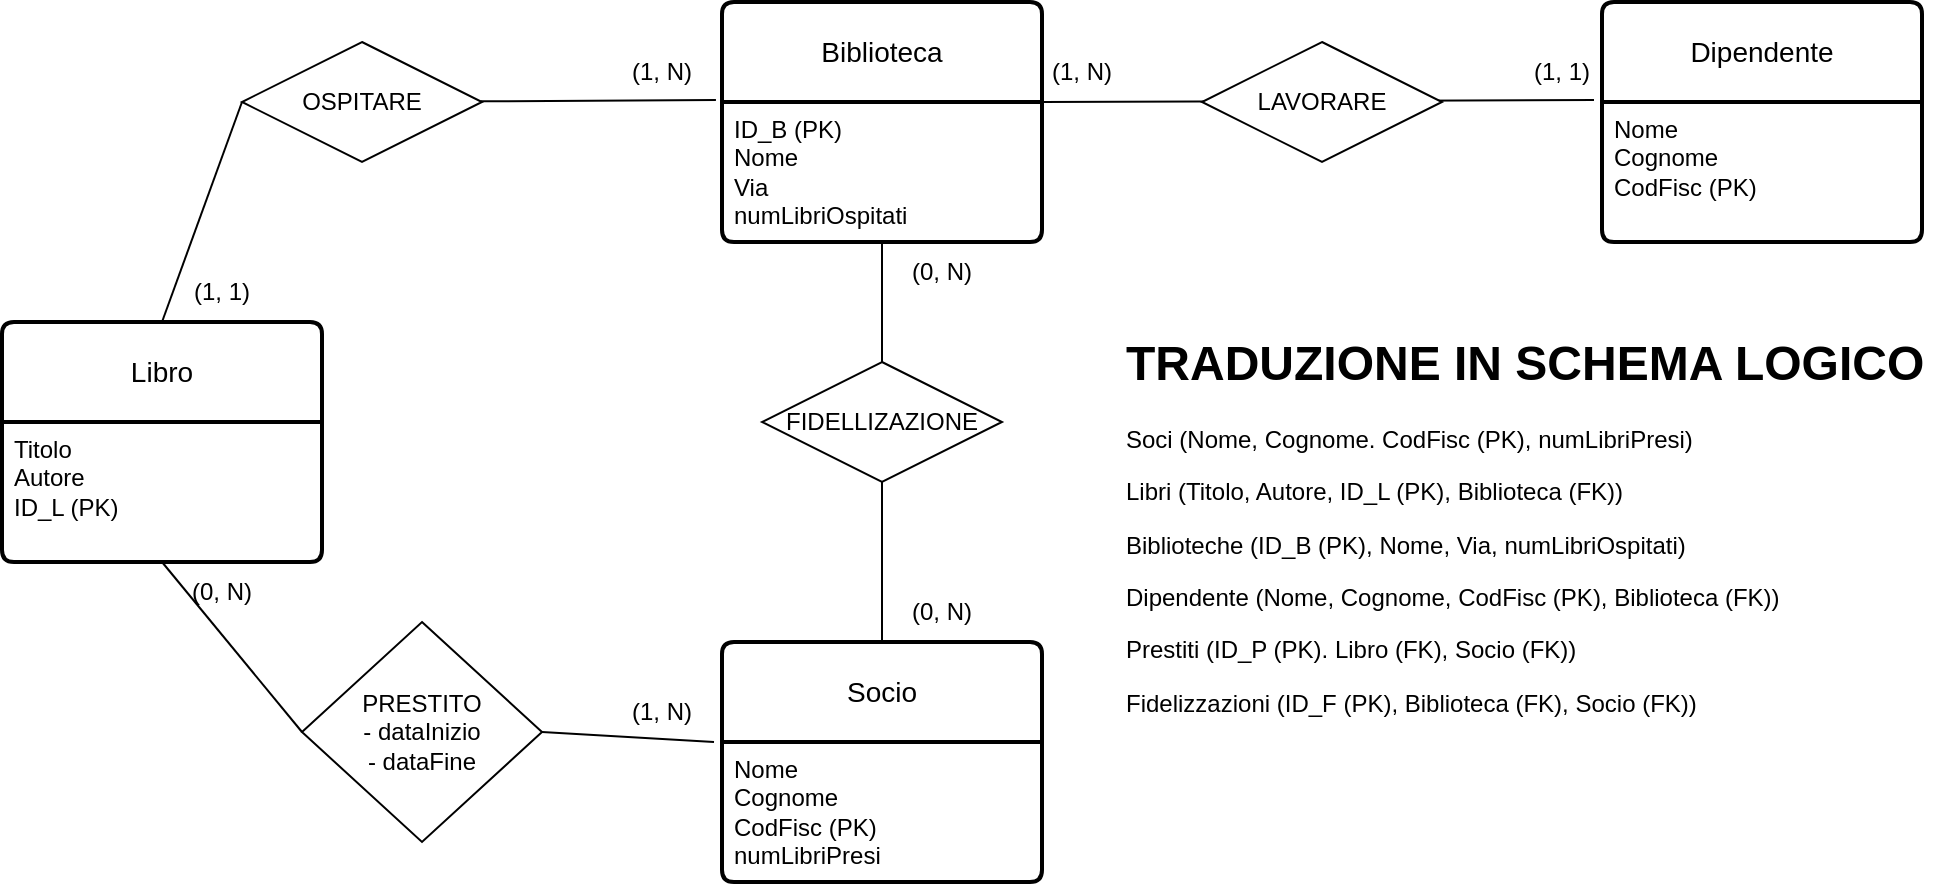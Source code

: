 <mxfile version="26.0.5">
  <diagram name="Pagina-1" id="jz7z72hFbpL-1HT1mjkf">
    <mxGraphModel dx="1552" dy="777" grid="1" gridSize="10" guides="1" tooltips="1" connect="1" arrows="1" fold="1" page="1" pageScale="1" pageWidth="827" pageHeight="1169" math="0" shadow="0">
      <root>
        <mxCell id="0" />
        <mxCell id="1" parent="0" />
        <mxCell id="Yy-rBd1tRsiZ83Zwv24G-1" value="Libro" style="swimlane;childLayout=stackLayout;horizontal=1;startSize=50;horizontalStack=0;rounded=1;fontSize=14;fontStyle=0;strokeWidth=2;resizeParent=0;resizeLast=1;shadow=0;dashed=0;align=center;arcSize=4;whiteSpace=wrap;html=1;" parent="1" vertex="1">
          <mxGeometry x="-240" y="200" width="160" height="120" as="geometry" />
        </mxCell>
        <mxCell id="Yy-rBd1tRsiZ83Zwv24G-2" value="Titolo&lt;div&gt;Autore&lt;/div&gt;&lt;div&gt;ID_L (PK)&lt;/div&gt;" style="align=left;strokeColor=none;fillColor=none;spacingLeft=4;fontSize=12;verticalAlign=top;resizable=0;rotatable=0;part=1;html=1;" parent="Yy-rBd1tRsiZ83Zwv24G-1" vertex="1">
          <mxGeometry y="50" width="160" height="70" as="geometry" />
        </mxCell>
        <mxCell id="Yy-rBd1tRsiZ83Zwv24G-3" value="Biblioteca" style="swimlane;childLayout=stackLayout;horizontal=1;startSize=50;horizontalStack=0;rounded=1;fontSize=14;fontStyle=0;strokeWidth=2;resizeParent=0;resizeLast=1;shadow=0;dashed=0;align=center;arcSize=4;whiteSpace=wrap;html=1;" parent="1" vertex="1">
          <mxGeometry x="120" y="40" width="160" height="120" as="geometry" />
        </mxCell>
        <mxCell id="Yy-rBd1tRsiZ83Zwv24G-4" value="ID_B (PK)&lt;div&gt;Nome&lt;/div&gt;&lt;div&gt;Via&lt;/div&gt;&lt;div&gt;numLibriOspitati&lt;/div&gt;" style="align=left;strokeColor=none;fillColor=none;spacingLeft=4;fontSize=12;verticalAlign=top;resizable=0;rotatable=0;part=1;html=1;" parent="Yy-rBd1tRsiZ83Zwv24G-3" vertex="1">
          <mxGeometry y="50" width="160" height="70" as="geometry" />
        </mxCell>
        <mxCell id="Yy-rBd1tRsiZ83Zwv24G-5" value="Dipendente" style="swimlane;childLayout=stackLayout;horizontal=1;startSize=50;horizontalStack=0;rounded=1;fontSize=14;fontStyle=0;strokeWidth=2;resizeParent=0;resizeLast=1;shadow=0;dashed=0;align=center;arcSize=4;whiteSpace=wrap;html=1;" parent="1" vertex="1">
          <mxGeometry x="560" y="40" width="160" height="120" as="geometry" />
        </mxCell>
        <mxCell id="Yy-rBd1tRsiZ83Zwv24G-6" value="Nome&lt;div&gt;Cognome&lt;/div&gt;&lt;div&gt;CodFisc (PK)&lt;/div&gt;" style="align=left;strokeColor=none;fillColor=none;spacingLeft=4;fontSize=12;verticalAlign=top;resizable=0;rotatable=0;part=1;html=1;" parent="Yy-rBd1tRsiZ83Zwv24G-5" vertex="1">
          <mxGeometry y="50" width="160" height="70" as="geometry" />
        </mxCell>
        <mxCell id="Yy-rBd1tRsiZ83Zwv24G-7" value="Socio" style="swimlane;childLayout=stackLayout;horizontal=1;startSize=50;horizontalStack=0;rounded=1;fontSize=14;fontStyle=0;strokeWidth=2;resizeParent=0;resizeLast=1;shadow=0;dashed=0;align=center;arcSize=4;whiteSpace=wrap;html=1;" parent="1" vertex="1">
          <mxGeometry x="120" y="360" width="160" height="120" as="geometry" />
        </mxCell>
        <mxCell id="Yy-rBd1tRsiZ83Zwv24G-8" value="Nome&lt;div&gt;Cognome&lt;/div&gt;&lt;div&gt;CodFisc (PK)&lt;/div&gt;&lt;div&gt;numLibriPresi&lt;/div&gt;" style="align=left;strokeColor=none;fillColor=none;spacingLeft=4;fontSize=12;verticalAlign=top;resizable=0;rotatable=0;part=1;html=1;" parent="Yy-rBd1tRsiZ83Zwv24G-7" vertex="1">
          <mxGeometry y="50" width="160" height="70" as="geometry" />
        </mxCell>
        <mxCell id="Yy-rBd1tRsiZ83Zwv24G-9" value="" style="endArrow=none;html=1;rounded=0;exitX=1;exitY=0;exitDx=0;exitDy=0;entryX=-0.025;entryY=0.408;entryDx=0;entryDy=0;entryPerimeter=0;" parent="1" source="Yy-rBd1tRsiZ83Zwv24G-4" target="Yy-rBd1tRsiZ83Zwv24G-5" edge="1">
          <mxGeometry relative="1" as="geometry">
            <mxPoint x="320" y="90" as="sourcePoint" />
            <mxPoint x="480" y="90" as="targetPoint" />
          </mxGeometry>
        </mxCell>
        <mxCell id="Yy-rBd1tRsiZ83Zwv24G-10" value="LAVORARE" style="shape=rhombus;perimeter=rhombusPerimeter;whiteSpace=wrap;html=1;align=center;" parent="1" vertex="1">
          <mxGeometry x="360" y="60" width="120" height="60" as="geometry" />
        </mxCell>
        <mxCell id="Yy-rBd1tRsiZ83Zwv24G-11" value="(1, N)" style="text;html=1;align=center;verticalAlign=middle;whiteSpace=wrap;rounded=0;" parent="1" vertex="1">
          <mxGeometry x="270" y="60" width="60" height="30" as="geometry" />
        </mxCell>
        <mxCell id="Yy-rBd1tRsiZ83Zwv24G-12" value="(1, 1)" style="text;html=1;align=center;verticalAlign=middle;whiteSpace=wrap;rounded=0;" parent="1" vertex="1">
          <mxGeometry x="510" y="60" width="60" height="30" as="geometry" />
        </mxCell>
        <mxCell id="Yy-rBd1tRsiZ83Zwv24G-13" value="" style="endArrow=none;html=1;rounded=0;exitX=0.5;exitY=1;exitDx=0;exitDy=0;entryX=0.5;entryY=0;entryDx=0;entryDy=0;" parent="1" source="Yy-rBd1tRsiZ83Zwv24G-4" target="Yy-rBd1tRsiZ83Zwv24G-7" edge="1">
          <mxGeometry relative="1" as="geometry">
            <mxPoint x="160" y="250" as="sourcePoint" />
            <mxPoint x="320" y="250" as="targetPoint" />
          </mxGeometry>
        </mxCell>
        <mxCell id="Yy-rBd1tRsiZ83Zwv24G-14" value="FIDELLIZAZIONE" style="shape=rhombus;perimeter=rhombusPerimeter;whiteSpace=wrap;html=1;align=center;" parent="1" vertex="1">
          <mxGeometry x="140" y="220" width="120" height="60" as="geometry" />
        </mxCell>
        <mxCell id="Yy-rBd1tRsiZ83Zwv24G-15" value="(0, N)" style="text;html=1;align=center;verticalAlign=middle;whiteSpace=wrap;rounded=0;" parent="1" vertex="1">
          <mxGeometry x="200" y="160" width="60" height="30" as="geometry" />
        </mxCell>
        <mxCell id="Yy-rBd1tRsiZ83Zwv24G-16" value="(0, N)" style="text;html=1;align=center;verticalAlign=middle;whiteSpace=wrap;rounded=0;" parent="1" vertex="1">
          <mxGeometry x="200" y="330" width="60" height="30" as="geometry" />
        </mxCell>
        <mxCell id="Yy-rBd1tRsiZ83Zwv24G-18" value="OSPITARE" style="shape=rhombus;perimeter=rhombusPerimeter;whiteSpace=wrap;html=1;align=center;" parent="1" vertex="1">
          <mxGeometry x="-120" y="60" width="120" height="60" as="geometry" />
        </mxCell>
        <mxCell id="Yy-rBd1tRsiZ83Zwv24G-19" value="PRESTITO&lt;div&gt;- dataInizio&lt;/div&gt;&lt;div&gt;- dataFine&lt;/div&gt;" style="shape=rhombus;perimeter=rhombusPerimeter;whiteSpace=wrap;html=1;align=center;" parent="1" vertex="1">
          <mxGeometry x="-90" y="350" width="120" height="110" as="geometry" />
        </mxCell>
        <mxCell id="Yy-rBd1tRsiZ83Zwv24G-20" value="" style="endArrow=none;html=1;rounded=0;entryX=-0.019;entryY=0.408;entryDx=0;entryDy=0;entryPerimeter=0;" parent="1" source="Yy-rBd1tRsiZ83Zwv24G-18" target="Yy-rBd1tRsiZ83Zwv24G-3" edge="1">
          <mxGeometry relative="1" as="geometry">
            <mxPoint x="-60" y="89" as="sourcePoint" />
            <mxPoint x="100" y="89" as="targetPoint" />
          </mxGeometry>
        </mxCell>
        <mxCell id="Yy-rBd1tRsiZ83Zwv24G-21" value="" style="endArrow=none;html=1;rounded=0;exitX=0;exitY=0.5;exitDx=0;exitDy=0;entryX=0.5;entryY=0;entryDx=0;entryDy=0;" parent="1" source="Yy-rBd1tRsiZ83Zwv24G-18" target="Yy-rBd1tRsiZ83Zwv24G-1" edge="1">
          <mxGeometry relative="1" as="geometry">
            <mxPoint x="-270" y="300" as="sourcePoint" />
            <mxPoint x="-110" y="300" as="targetPoint" />
          </mxGeometry>
        </mxCell>
        <mxCell id="Yy-rBd1tRsiZ83Zwv24G-22" value="" style="endArrow=none;html=1;rounded=0;exitX=0.5;exitY=1;exitDx=0;exitDy=0;entryX=0;entryY=0.5;entryDx=0;entryDy=0;" parent="1" source="Yy-rBd1tRsiZ83Zwv24G-2" target="Yy-rBd1tRsiZ83Zwv24G-19" edge="1">
          <mxGeometry relative="1" as="geometry">
            <mxPoint x="-270" y="300" as="sourcePoint" />
            <mxPoint x="-110" y="300" as="targetPoint" />
          </mxGeometry>
        </mxCell>
        <mxCell id="Yy-rBd1tRsiZ83Zwv24G-23" value="" style="endArrow=none;html=1;rounded=0;exitX=1;exitY=0.5;exitDx=0;exitDy=0;entryX=-0.025;entryY=0.417;entryDx=0;entryDy=0;entryPerimeter=0;" parent="1" source="Yy-rBd1tRsiZ83Zwv24G-19" target="Yy-rBd1tRsiZ83Zwv24G-7" edge="1">
          <mxGeometry relative="1" as="geometry">
            <mxPoint x="-30" y="510" as="sourcePoint" />
            <mxPoint x="130" y="510" as="targetPoint" />
          </mxGeometry>
        </mxCell>
        <mxCell id="Yy-rBd1tRsiZ83Zwv24G-24" value="(1, N)" style="text;html=1;align=center;verticalAlign=middle;whiteSpace=wrap;rounded=0;" parent="1" vertex="1">
          <mxGeometry x="60" y="60" width="60" height="30" as="geometry" />
        </mxCell>
        <mxCell id="Yy-rBd1tRsiZ83Zwv24G-25" value="(1, 1)" style="text;html=1;align=center;verticalAlign=middle;whiteSpace=wrap;rounded=0;" parent="1" vertex="1">
          <mxGeometry x="-160" y="170" width="60" height="30" as="geometry" />
        </mxCell>
        <mxCell id="Yy-rBd1tRsiZ83Zwv24G-26" value="(1, N)" style="text;html=1;align=center;verticalAlign=middle;whiteSpace=wrap;rounded=0;" parent="1" vertex="1">
          <mxGeometry x="60" y="380" width="60" height="30" as="geometry" />
        </mxCell>
        <mxCell id="Yy-rBd1tRsiZ83Zwv24G-27" value="(0, N)" style="text;html=1;align=center;verticalAlign=middle;whiteSpace=wrap;rounded=0;" parent="1" vertex="1">
          <mxGeometry x="-160" y="320" width="60" height="30" as="geometry" />
        </mxCell>
        <mxCell id="Yy-rBd1tRsiZ83Zwv24G-28" value="&lt;h1 style=&quot;margin-top: 0px;&quot;&gt;TRADUZIONE IN SCHEMA LOGICO&lt;/h1&gt;&lt;p&gt;Soci (Nome, Cognome. CodFisc (PK), numLibriPresi)&lt;/p&gt;&lt;p&gt;Libri (Titolo, Autore, ID_L (PK), Biblioteca (FK))&lt;/p&gt;&lt;p&gt;Biblioteche (ID_B (PK), Nome, Via, numLibriOspitati)&lt;/p&gt;&lt;p&gt;Dipendente (Nome, Cognome, CodFisc (PK), Biblioteca (FK))&lt;/p&gt;&lt;p&gt;Prestiti (ID_P (PK). Libro (FK), Socio (FK))&lt;/p&gt;&lt;p&gt;Fidelizzazioni (ID_F (PK), Biblioteca (FK), Socio (FK))&lt;/p&gt;&lt;p&gt;&lt;br&gt;&lt;/p&gt;&lt;p&gt;&lt;br&gt;&lt;/p&gt;&lt;p&gt;&lt;br&gt;&lt;/p&gt;" style="text;html=1;whiteSpace=wrap;overflow=hidden;rounded=0;" parent="1" vertex="1">
          <mxGeometry x="320" y="200" width="410" height="210" as="geometry" />
        </mxCell>
      </root>
    </mxGraphModel>
  </diagram>
</mxfile>
